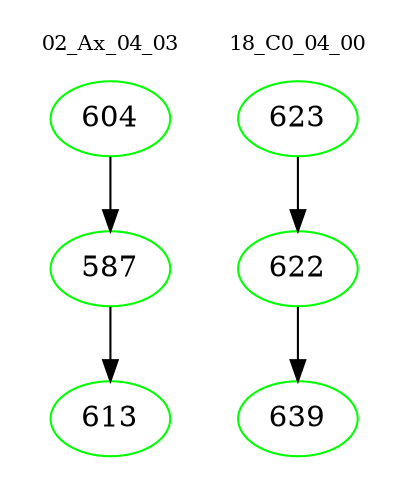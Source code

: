 digraph{
subgraph cluster_0 {
color = white
label = "02_Ax_04_03";
fontsize=10;
T0_604 [label="604", color="green"]
T0_604 -> T0_587 [color="black"]
T0_587 [label="587", color="green"]
T0_587 -> T0_613 [color="black"]
T0_613 [label="613", color="green"]
}
subgraph cluster_1 {
color = white
label = "18_C0_04_00";
fontsize=10;
T1_623 [label="623", color="green"]
T1_623 -> T1_622 [color="black"]
T1_622 [label="622", color="green"]
T1_622 -> T1_639 [color="black"]
T1_639 [label="639", color="green"]
}
}
